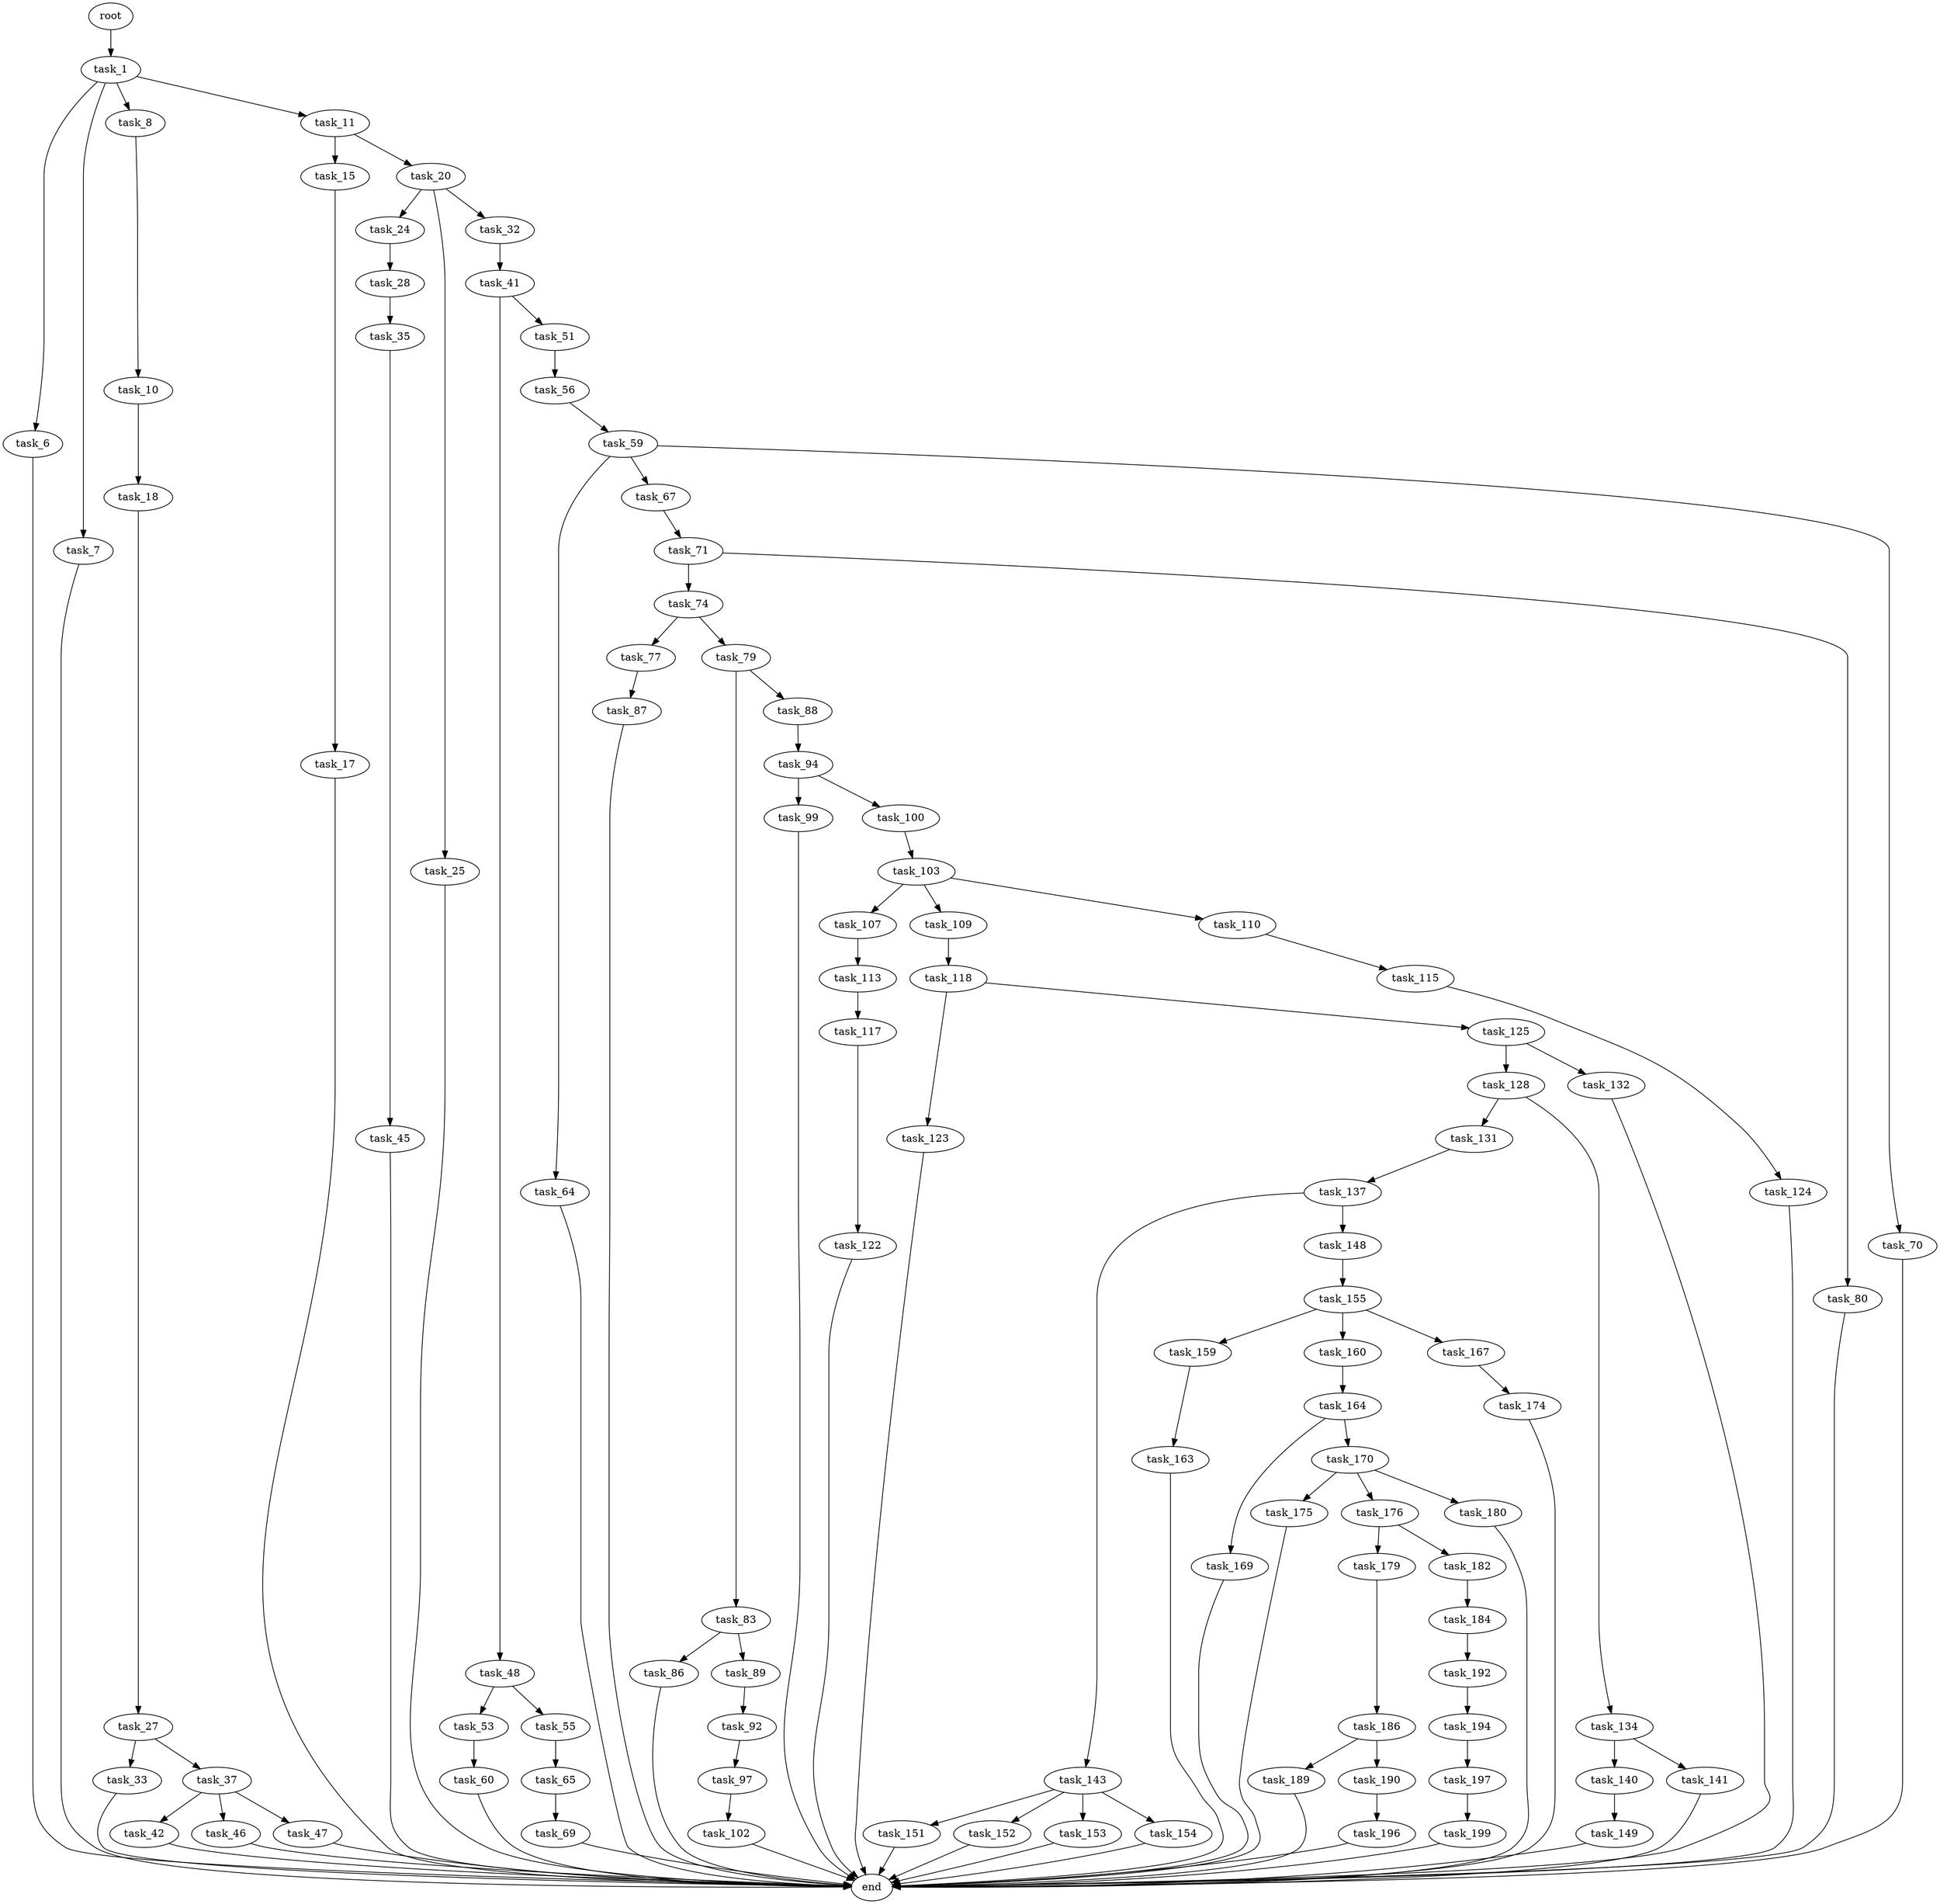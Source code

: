 digraph G {
  root [size="0.000000"];
  task_1 [size="3852161727.000000"];
  task_6 [size="2254186036.000000"];
  task_7 [size="38875219196.000000"];
  task_8 [size="28991029248.000000"];
  task_11 [size="368293445632.000000"];
  end [size="0.000000"];
  task_10 [size="134217728000.000000"];
  task_18 [size="17594952015.000000"];
  task_15 [size="4143217317.000000"];
  task_20 [size="549755813888.000000"];
  task_17 [size="14135785293.000000"];
  task_27 [size="33156066080.000000"];
  task_24 [size="16965460129.000000"];
  task_25 [size="8589934592.000000"];
  task_32 [size="186943747644.000000"];
  task_28 [size="61039668924.000000"];
  task_33 [size="549755813888.000000"];
  task_37 [size="5005302325.000000"];
  task_35 [size="782757789696.000000"];
  task_41 [size="8589934592.000000"];
  task_45 [size="68719476736.000000"];
  task_42 [size="95426339682.000000"];
  task_46 [size="331415766801.000000"];
  task_47 [size="1265344102.000000"];
  task_48 [size="4817737580.000000"];
  task_51 [size="19057512399.000000"];
  task_53 [size="1073741824000.000000"];
  task_55 [size="782757789696.000000"];
  task_56 [size="906313313327.000000"];
  task_60 [size="88148877830.000000"];
  task_65 [size="1073741824000.000000"];
  task_59 [size="836238681.000000"];
  task_64 [size="996966347646.000000"];
  task_67 [size="656785443236.000000"];
  task_70 [size="8589934592.000000"];
  task_69 [size="28457326895.000000"];
  task_71 [size="68719476736.000000"];
  task_74 [size="100247127900.000000"];
  task_80 [size="1278704594515.000000"];
  task_77 [size="7272767142.000000"];
  task_79 [size="311983998963.000000"];
  task_87 [size="9317287712.000000"];
  task_83 [size="549755813888.000000"];
  task_88 [size="293712860419.000000"];
  task_86 [size="31911429016.000000"];
  task_89 [size="427342042736.000000"];
  task_94 [size="8589934592.000000"];
  task_92 [size="112858376073.000000"];
  task_97 [size="510719522257.000000"];
  task_99 [size="1098503775062.000000"];
  task_100 [size="231928233984.000000"];
  task_102 [size="8589934592.000000"];
  task_103 [size="2951940383.000000"];
  task_107 [size="373175718512.000000"];
  task_109 [size="246918179697.000000"];
  task_110 [size="134217728000.000000"];
  task_113 [size="66410285784.000000"];
  task_118 [size="8589934592.000000"];
  task_115 [size="41608483947.000000"];
  task_117 [size="68719476736.000000"];
  task_124 [size="479922803464.000000"];
  task_122 [size="45226786178.000000"];
  task_123 [size="231928233984.000000"];
  task_125 [size="6441246508.000000"];
  task_128 [size="8589934592.000000"];
  task_132 [size="9849826614.000000"];
  task_131 [size="9715814472.000000"];
  task_134 [size="3487270619.000000"];
  task_137 [size="8006525770.000000"];
  task_140 [size="7393996657.000000"];
  task_141 [size="8589934592.000000"];
  task_143 [size="1073741824000.000000"];
  task_148 [size="368293445632.000000"];
  task_149 [size="231928233984.000000"];
  task_151 [size="68719476736.000000"];
  task_152 [size="1177035020.000000"];
  task_153 [size="130673734656.000000"];
  task_154 [size="1999853217.000000"];
  task_155 [size="41285161200.000000"];
  task_159 [size="28991029248.000000"];
  task_160 [size="295359980541.000000"];
  task_167 [size="8589934592.000000"];
  task_163 [size="368293445632.000000"];
  task_164 [size="549755813888.000000"];
  task_169 [size="317105928226.000000"];
  task_170 [size="20387100544.000000"];
  task_174 [size="7658658242.000000"];
  task_175 [size="681162202916.000000"];
  task_176 [size="597449452764.000000"];
  task_180 [size="885199512301.000000"];
  task_179 [size="26096081917.000000"];
  task_182 [size="17250336628.000000"];
  task_186 [size="13156971616.000000"];
  task_184 [size="30106221184.000000"];
  task_192 [size="1972539759.000000"];
  task_189 [size="18192097463.000000"];
  task_190 [size="368293445632.000000"];
  task_196 [size="593002296649.000000"];
  task_194 [size="2017773194.000000"];
  task_197 [size="549755813888.000000"];
  task_199 [size="315415115351.000000"];

  root -> task_1 [size="1.000000"];
  task_1 -> task_6 [size="134217728.000000"];
  task_1 -> task_7 [size="134217728.000000"];
  task_1 -> task_8 [size="134217728.000000"];
  task_1 -> task_11 [size="134217728.000000"];
  task_6 -> end [size="1.000000"];
  task_7 -> end [size="1.000000"];
  task_8 -> task_10 [size="75497472.000000"];
  task_11 -> task_15 [size="411041792.000000"];
  task_11 -> task_20 [size="411041792.000000"];
  task_10 -> task_18 [size="209715200.000000"];
  task_18 -> task_27 [size="33554432.000000"];
  task_15 -> task_17 [size="134217728.000000"];
  task_20 -> task_24 [size="536870912.000000"];
  task_20 -> task_25 [size="536870912.000000"];
  task_20 -> task_32 [size="536870912.000000"];
  task_17 -> end [size="1.000000"];
  task_27 -> task_33 [size="536870912.000000"];
  task_27 -> task_37 [size="536870912.000000"];
  task_24 -> task_28 [size="411041792.000000"];
  task_25 -> end [size="1.000000"];
  task_32 -> task_41 [size="134217728.000000"];
  task_28 -> task_35 [size="134217728.000000"];
  task_33 -> end [size="1.000000"];
  task_37 -> task_42 [size="209715200.000000"];
  task_37 -> task_46 [size="209715200.000000"];
  task_37 -> task_47 [size="209715200.000000"];
  task_35 -> task_45 [size="679477248.000000"];
  task_41 -> task_48 [size="33554432.000000"];
  task_41 -> task_51 [size="33554432.000000"];
  task_45 -> end [size="1.000000"];
  task_42 -> end [size="1.000000"];
  task_46 -> end [size="1.000000"];
  task_47 -> end [size="1.000000"];
  task_48 -> task_53 [size="134217728.000000"];
  task_48 -> task_55 [size="134217728.000000"];
  task_51 -> task_56 [size="75497472.000000"];
  task_53 -> task_60 [size="838860800.000000"];
  task_55 -> task_65 [size="679477248.000000"];
  task_56 -> task_59 [size="838860800.000000"];
  task_60 -> end [size="1.000000"];
  task_65 -> task_69 [size="838860800.000000"];
  task_59 -> task_64 [size="33554432.000000"];
  task_59 -> task_67 [size="33554432.000000"];
  task_59 -> task_70 [size="33554432.000000"];
  task_64 -> end [size="1.000000"];
  task_67 -> task_71 [size="536870912.000000"];
  task_70 -> end [size="1.000000"];
  task_69 -> end [size="1.000000"];
  task_71 -> task_74 [size="134217728.000000"];
  task_71 -> task_80 [size="134217728.000000"];
  task_74 -> task_77 [size="134217728.000000"];
  task_74 -> task_79 [size="134217728.000000"];
  task_80 -> end [size="1.000000"];
  task_77 -> task_87 [size="33554432.000000"];
  task_79 -> task_83 [size="209715200.000000"];
  task_79 -> task_88 [size="209715200.000000"];
  task_87 -> end [size="1.000000"];
  task_83 -> task_86 [size="536870912.000000"];
  task_83 -> task_89 [size="536870912.000000"];
  task_88 -> task_94 [size="301989888.000000"];
  task_86 -> end [size="1.000000"];
  task_89 -> task_92 [size="301989888.000000"];
  task_94 -> task_99 [size="33554432.000000"];
  task_94 -> task_100 [size="33554432.000000"];
  task_92 -> task_97 [size="411041792.000000"];
  task_97 -> task_102 [size="679477248.000000"];
  task_99 -> end [size="1.000000"];
  task_100 -> task_103 [size="301989888.000000"];
  task_102 -> end [size="1.000000"];
  task_103 -> task_107 [size="209715200.000000"];
  task_103 -> task_109 [size="209715200.000000"];
  task_103 -> task_110 [size="209715200.000000"];
  task_107 -> task_113 [size="411041792.000000"];
  task_109 -> task_118 [size="679477248.000000"];
  task_110 -> task_115 [size="209715200.000000"];
  task_113 -> task_117 [size="134217728.000000"];
  task_118 -> task_123 [size="33554432.000000"];
  task_118 -> task_125 [size="33554432.000000"];
  task_115 -> task_124 [size="838860800.000000"];
  task_117 -> task_122 [size="134217728.000000"];
  task_124 -> end [size="1.000000"];
  task_122 -> end [size="1.000000"];
  task_123 -> end [size="1.000000"];
  task_125 -> task_128 [size="536870912.000000"];
  task_125 -> task_132 [size="536870912.000000"];
  task_128 -> task_131 [size="33554432.000000"];
  task_128 -> task_134 [size="33554432.000000"];
  task_132 -> end [size="1.000000"];
  task_131 -> task_137 [size="679477248.000000"];
  task_134 -> task_140 [size="75497472.000000"];
  task_134 -> task_141 [size="75497472.000000"];
  task_137 -> task_143 [size="411041792.000000"];
  task_137 -> task_148 [size="411041792.000000"];
  task_140 -> task_149 [size="679477248.000000"];
  task_141 -> end [size="1.000000"];
  task_143 -> task_151 [size="838860800.000000"];
  task_143 -> task_152 [size="838860800.000000"];
  task_143 -> task_153 [size="838860800.000000"];
  task_143 -> task_154 [size="838860800.000000"];
  task_148 -> task_155 [size="411041792.000000"];
  task_149 -> end [size="1.000000"];
  task_151 -> end [size="1.000000"];
  task_152 -> end [size="1.000000"];
  task_153 -> end [size="1.000000"];
  task_154 -> end [size="1.000000"];
  task_155 -> task_159 [size="134217728.000000"];
  task_155 -> task_160 [size="134217728.000000"];
  task_155 -> task_167 [size="134217728.000000"];
  task_159 -> task_163 [size="75497472.000000"];
  task_160 -> task_164 [size="679477248.000000"];
  task_167 -> task_174 [size="33554432.000000"];
  task_163 -> end [size="1.000000"];
  task_164 -> task_169 [size="536870912.000000"];
  task_164 -> task_170 [size="536870912.000000"];
  task_169 -> end [size="1.000000"];
  task_170 -> task_175 [size="411041792.000000"];
  task_170 -> task_176 [size="411041792.000000"];
  task_170 -> task_180 [size="411041792.000000"];
  task_174 -> end [size="1.000000"];
  task_175 -> end [size="1.000000"];
  task_176 -> task_179 [size="411041792.000000"];
  task_176 -> task_182 [size="411041792.000000"];
  task_180 -> end [size="1.000000"];
  task_179 -> task_186 [size="411041792.000000"];
  task_182 -> task_184 [size="838860800.000000"];
  task_186 -> task_189 [size="679477248.000000"];
  task_186 -> task_190 [size="679477248.000000"];
  task_184 -> task_192 [size="536870912.000000"];
  task_192 -> task_194 [size="33554432.000000"];
  task_189 -> end [size="1.000000"];
  task_190 -> task_196 [size="411041792.000000"];
  task_196 -> end [size="1.000000"];
  task_194 -> task_197 [size="33554432.000000"];
  task_197 -> task_199 [size="536870912.000000"];
  task_199 -> end [size="1.000000"];
}
